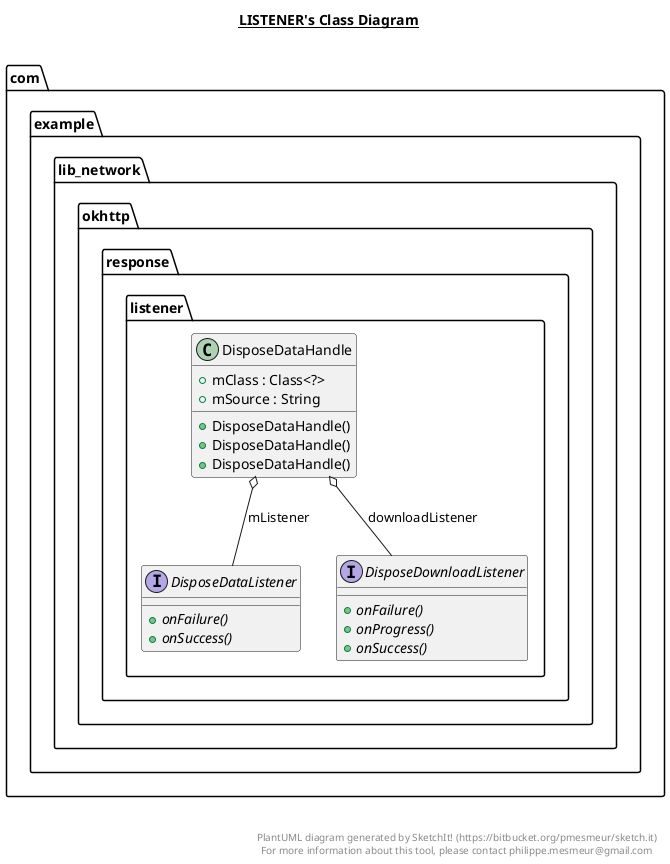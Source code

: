 @startuml

title __LISTENER's Class Diagram__\n

  namespace com.example.lib_network {
    namespace okhttp {
      namespace response {
        namespace listener {
          class com.example.lib_network.okhttp.response.listener.DisposeDataHandle {
              + mClass : Class<?>
              + mSource : String
              + DisposeDataHandle()
              + DisposeDataHandle()
              + DisposeDataHandle()
          }
        }
      }
    }
  }
  

  namespace com.example.lib_network {
    namespace okhttp {
      namespace response {
        namespace listener {
          interface com.example.lib_network.okhttp.response.listener.DisposeDataListener {
              {abstract} + onFailure()
              {abstract} + onSuccess()
          }
        }
      }
    }
  }
  

  namespace com.example.lib_network {
    namespace okhttp {
      namespace response {
        namespace listener {
          interface com.example.lib_network.okhttp.response.listener.DisposeDownloadListener {
              {abstract} + onFailure()
              {abstract} + onProgress()
              {abstract} + onSuccess()
          }
        }
      }
    }
  }
  

  com.example.lib_network.okhttp.response.listener.DisposeDataHandle o-- com.example.lib_network.okhttp.response.listener.DisposeDownloadListener : downloadListener
  com.example.lib_network.okhttp.response.listener.DisposeDataHandle o-- com.example.lib_network.okhttp.response.listener.DisposeDataListener : mListener


right footer


PlantUML diagram generated by SketchIt! (https://bitbucket.org/pmesmeur/sketch.it)
For more information about this tool, please contact philippe.mesmeur@gmail.com
endfooter

@enduml
